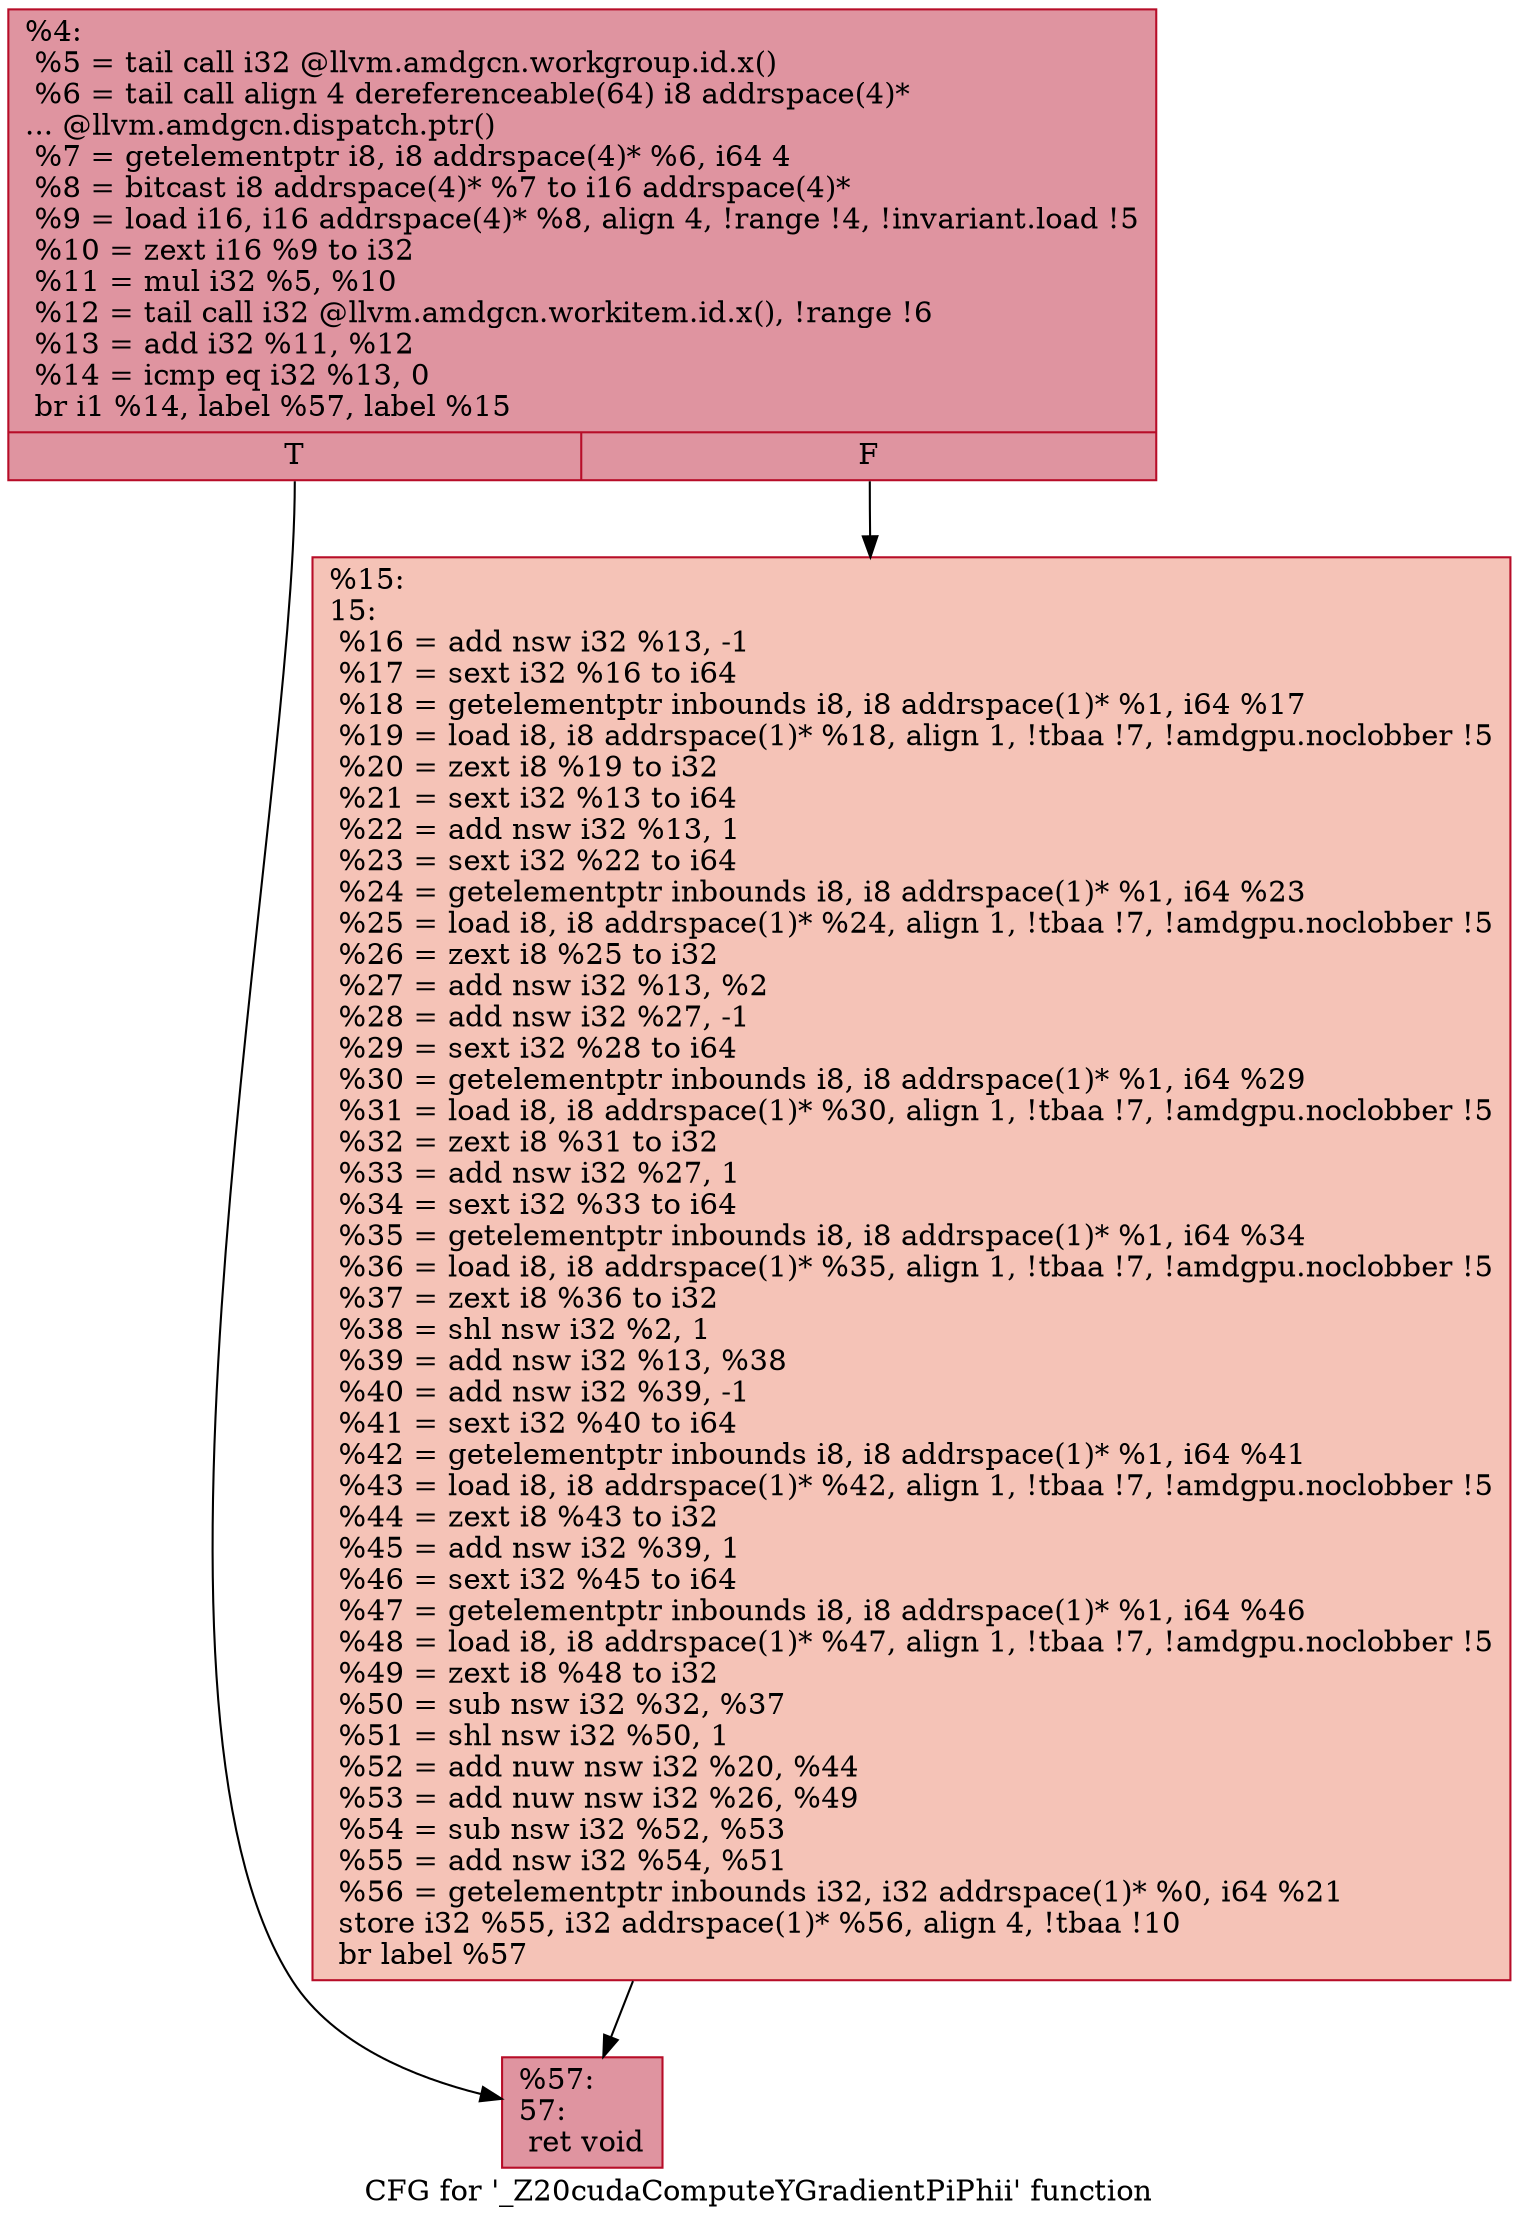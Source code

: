 digraph "CFG for '_Z20cudaComputeYGradientPiPhii' function" {
	label="CFG for '_Z20cudaComputeYGradientPiPhii' function";

	Node0x631b600 [shape=record,color="#b70d28ff", style=filled, fillcolor="#b70d2870",label="{%4:\l  %5 = tail call i32 @llvm.amdgcn.workgroup.id.x()\l  %6 = tail call align 4 dereferenceable(64) i8 addrspace(4)*\l... @llvm.amdgcn.dispatch.ptr()\l  %7 = getelementptr i8, i8 addrspace(4)* %6, i64 4\l  %8 = bitcast i8 addrspace(4)* %7 to i16 addrspace(4)*\l  %9 = load i16, i16 addrspace(4)* %8, align 4, !range !4, !invariant.load !5\l  %10 = zext i16 %9 to i32\l  %11 = mul i32 %5, %10\l  %12 = tail call i32 @llvm.amdgcn.workitem.id.x(), !range !6\l  %13 = add i32 %11, %12\l  %14 = icmp eq i32 %13, 0\l  br i1 %14, label %57, label %15\l|{<s0>T|<s1>F}}"];
	Node0x631b600:s0 -> Node0x631d510;
	Node0x631b600:s1 -> Node0x631d5a0;
	Node0x631d5a0 [shape=record,color="#b70d28ff", style=filled, fillcolor="#e8765c70",label="{%15:\l15:                                               \l  %16 = add nsw i32 %13, -1\l  %17 = sext i32 %16 to i64\l  %18 = getelementptr inbounds i8, i8 addrspace(1)* %1, i64 %17\l  %19 = load i8, i8 addrspace(1)* %18, align 1, !tbaa !7, !amdgpu.noclobber !5\l  %20 = zext i8 %19 to i32\l  %21 = sext i32 %13 to i64\l  %22 = add nsw i32 %13, 1\l  %23 = sext i32 %22 to i64\l  %24 = getelementptr inbounds i8, i8 addrspace(1)* %1, i64 %23\l  %25 = load i8, i8 addrspace(1)* %24, align 1, !tbaa !7, !amdgpu.noclobber !5\l  %26 = zext i8 %25 to i32\l  %27 = add nsw i32 %13, %2\l  %28 = add nsw i32 %27, -1\l  %29 = sext i32 %28 to i64\l  %30 = getelementptr inbounds i8, i8 addrspace(1)* %1, i64 %29\l  %31 = load i8, i8 addrspace(1)* %30, align 1, !tbaa !7, !amdgpu.noclobber !5\l  %32 = zext i8 %31 to i32\l  %33 = add nsw i32 %27, 1\l  %34 = sext i32 %33 to i64\l  %35 = getelementptr inbounds i8, i8 addrspace(1)* %1, i64 %34\l  %36 = load i8, i8 addrspace(1)* %35, align 1, !tbaa !7, !amdgpu.noclobber !5\l  %37 = zext i8 %36 to i32\l  %38 = shl nsw i32 %2, 1\l  %39 = add nsw i32 %13, %38\l  %40 = add nsw i32 %39, -1\l  %41 = sext i32 %40 to i64\l  %42 = getelementptr inbounds i8, i8 addrspace(1)* %1, i64 %41\l  %43 = load i8, i8 addrspace(1)* %42, align 1, !tbaa !7, !amdgpu.noclobber !5\l  %44 = zext i8 %43 to i32\l  %45 = add nsw i32 %39, 1\l  %46 = sext i32 %45 to i64\l  %47 = getelementptr inbounds i8, i8 addrspace(1)* %1, i64 %46\l  %48 = load i8, i8 addrspace(1)* %47, align 1, !tbaa !7, !amdgpu.noclobber !5\l  %49 = zext i8 %48 to i32\l  %50 = sub nsw i32 %32, %37\l  %51 = shl nsw i32 %50, 1\l  %52 = add nuw nsw i32 %20, %44\l  %53 = add nuw nsw i32 %26, %49\l  %54 = sub nsw i32 %52, %53\l  %55 = add nsw i32 %54, %51\l  %56 = getelementptr inbounds i32, i32 addrspace(1)* %0, i64 %21\l  store i32 %55, i32 addrspace(1)* %56, align 4, !tbaa !10\l  br label %57\l}"];
	Node0x631d5a0 -> Node0x631d510;
	Node0x631d510 [shape=record,color="#b70d28ff", style=filled, fillcolor="#b70d2870",label="{%57:\l57:                                               \l  ret void\l}"];
}

